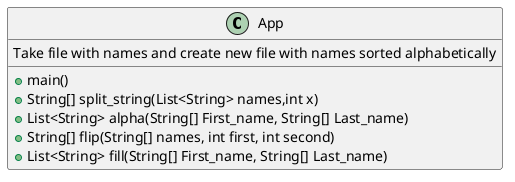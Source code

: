 @startuml
'https://plantuml.com/class-diagram

class App{
Take file with names and create new file with names sorted alphabetically
+ main()
+String[] split_string(List<String> names,int x)
+List<String> alpha(String[] First_name, String[] Last_name)
+String[] flip(String[] names, int first, int second)
+List<String> fill(String[] First_name, String[] Last_name)
}
@enduml